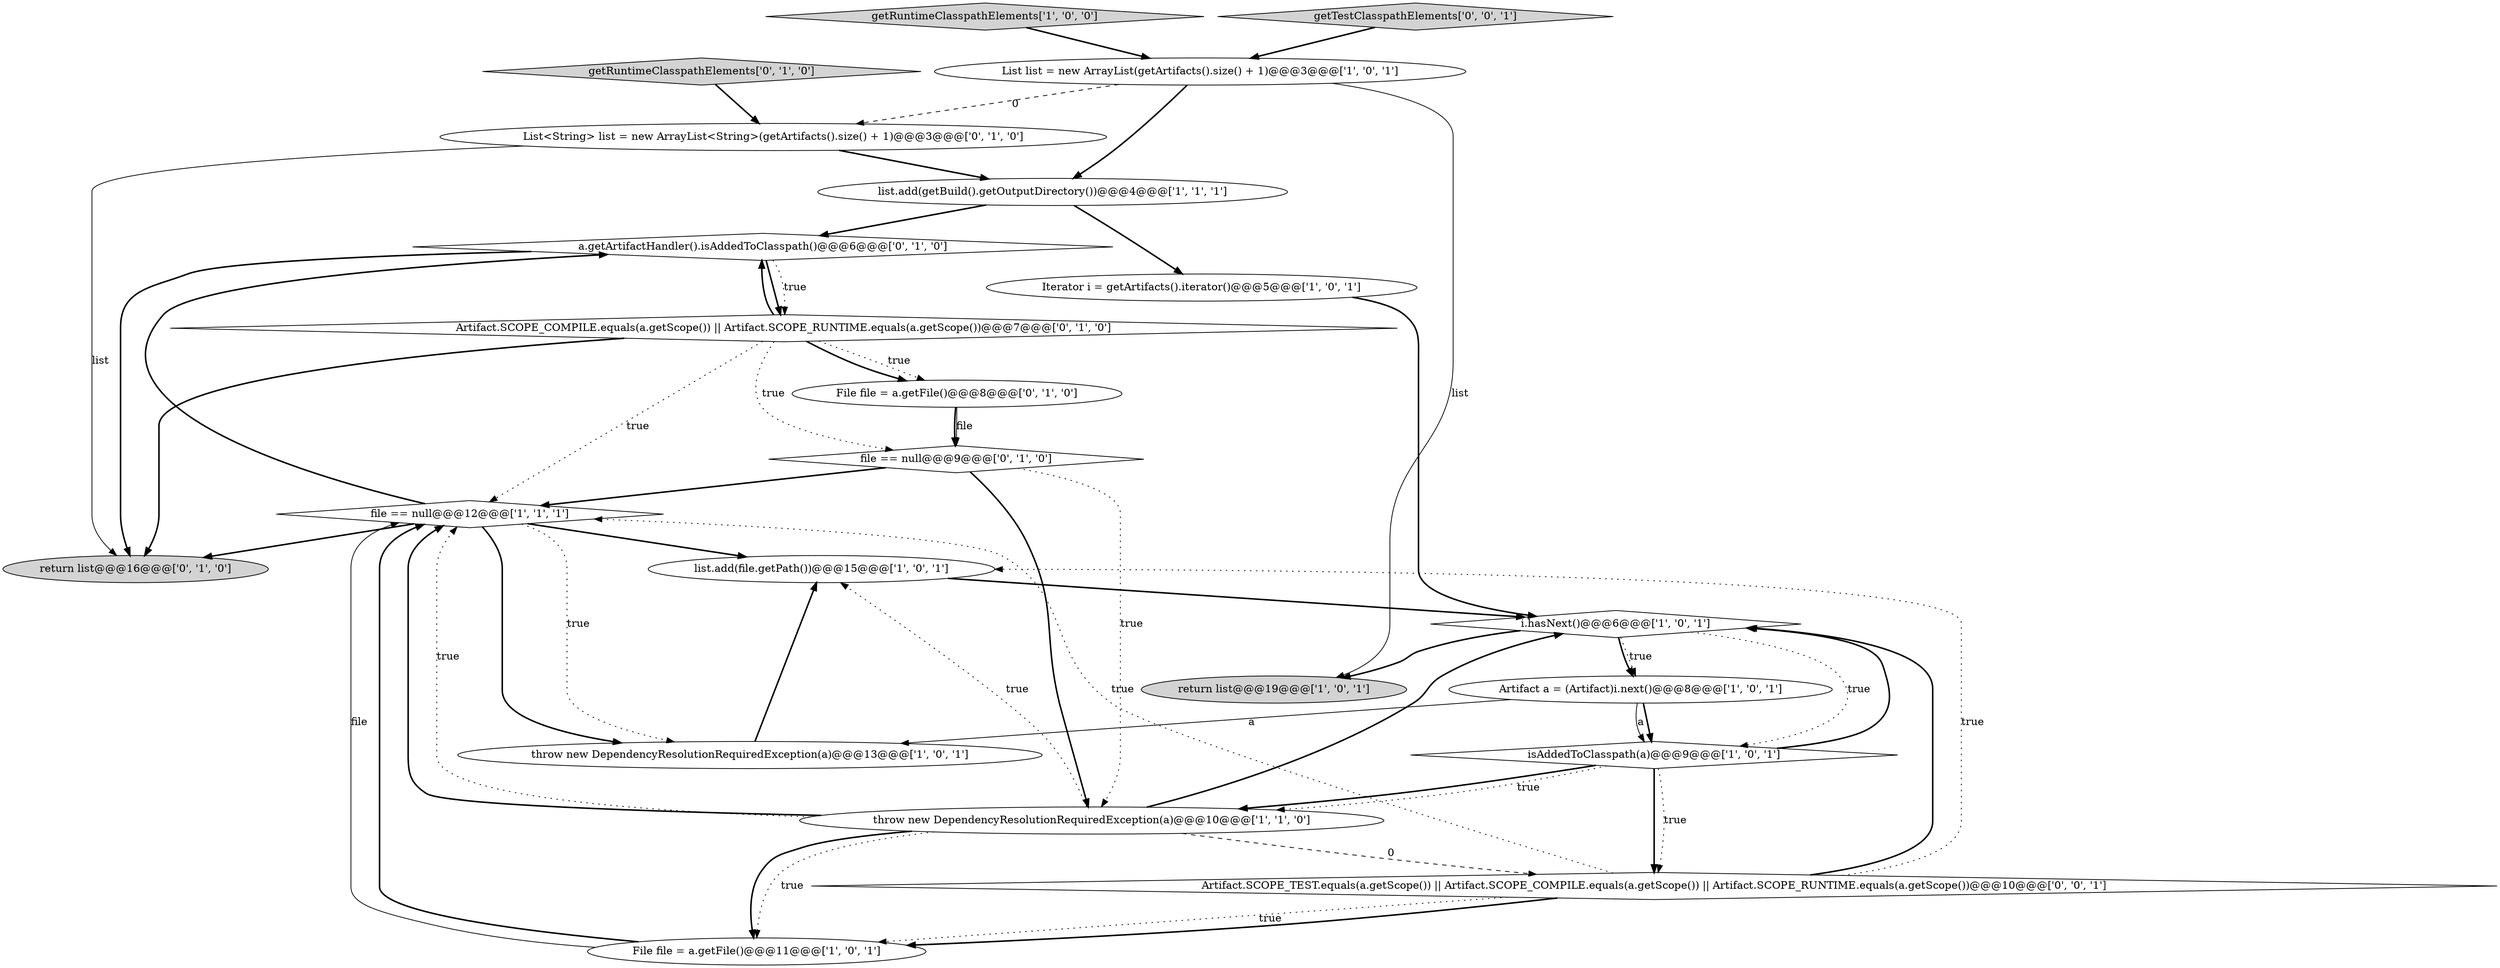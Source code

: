 digraph {
19 [style = filled, label = "a.getArtifactHandler().isAddedToClasspath()@@@6@@@['0', '1', '0']", fillcolor = white, shape = diamond image = "AAA0AAABBB2BBB"];
20 [style = filled, label = "Artifact.SCOPE_TEST.equals(a.getScope()) || Artifact.SCOPE_COMPILE.equals(a.getScope()) || Artifact.SCOPE_RUNTIME.equals(a.getScope())@@@10@@@['0', '0', '1']", fillcolor = white, shape = diamond image = "AAA0AAABBB3BBB"];
7 [style = filled, label = "isAddedToClasspath(a)@@@9@@@['1', '0', '1']", fillcolor = white, shape = diamond image = "AAA0AAABBB1BBB"];
16 [style = filled, label = "file == null@@@9@@@['0', '1', '0']", fillcolor = white, shape = diamond image = "AAA0AAABBB2BBB"];
6 [style = filled, label = "Artifact a = (Artifact)i.next()@@@8@@@['1', '0', '1']", fillcolor = white, shape = ellipse image = "AAA0AAABBB1BBB"];
8 [style = filled, label = "i.hasNext()@@@6@@@['1', '0', '1']", fillcolor = white, shape = diamond image = "AAA0AAABBB1BBB"];
1 [style = filled, label = "File file = a.getFile()@@@11@@@['1', '0', '1']", fillcolor = white, shape = ellipse image = "AAA0AAABBB1BBB"];
3 [style = filled, label = "List list = new ArrayList(getArtifacts().size() + 1)@@@3@@@['1', '0', '1']", fillcolor = white, shape = ellipse image = "AAA0AAABBB1BBB"];
13 [style = filled, label = "return list@@@16@@@['0', '1', '0']", fillcolor = lightgray, shape = ellipse image = "AAA0AAABBB2BBB"];
12 [style = filled, label = "return list@@@19@@@['1', '0', '1']", fillcolor = lightgray, shape = ellipse image = "AAA0AAABBB1BBB"];
17 [style = filled, label = "getRuntimeClasspathElements['0', '1', '0']", fillcolor = lightgray, shape = diamond image = "AAA0AAABBB2BBB"];
10 [style = filled, label = "list.add(getBuild().getOutputDirectory())@@@4@@@['1', '1', '1']", fillcolor = white, shape = ellipse image = "AAA0AAABBB1BBB"];
11 [style = filled, label = "file == null@@@12@@@['1', '1', '1']", fillcolor = white, shape = diamond image = "AAA0AAABBB1BBB"];
18 [style = filled, label = "File file = a.getFile()@@@8@@@['0', '1', '0']", fillcolor = white, shape = ellipse image = "AAA0AAABBB2BBB"];
4 [style = filled, label = "throw new DependencyResolutionRequiredException(a)@@@13@@@['1', '0', '1']", fillcolor = white, shape = ellipse image = "AAA0AAABBB1BBB"];
15 [style = filled, label = "Artifact.SCOPE_COMPILE.equals(a.getScope()) || Artifact.SCOPE_RUNTIME.equals(a.getScope())@@@7@@@['0', '1', '0']", fillcolor = white, shape = diamond image = "AAA0AAABBB2BBB"];
5 [style = filled, label = "getRuntimeClasspathElements['1', '0', '0']", fillcolor = lightgray, shape = diamond image = "AAA0AAABBB1BBB"];
14 [style = filled, label = "List<String> list = new ArrayList<String>(getArtifacts().size() + 1)@@@3@@@['0', '1', '0']", fillcolor = white, shape = ellipse image = "AAA1AAABBB2BBB"];
9 [style = filled, label = "Iterator i = getArtifacts().iterator()@@@5@@@['1', '0', '1']", fillcolor = white, shape = ellipse image = "AAA0AAABBB1BBB"];
0 [style = filled, label = "throw new DependencyResolutionRequiredException(a)@@@10@@@['1', '1', '0']", fillcolor = white, shape = ellipse image = "AAA0AAABBB1BBB"];
21 [style = filled, label = "getTestClasspathElements['0', '0', '1']", fillcolor = lightgray, shape = diamond image = "AAA0AAABBB3BBB"];
2 [style = filled, label = "list.add(file.getPath())@@@15@@@['1', '0', '1']", fillcolor = white, shape = ellipse image = "AAA0AAABBB1BBB"];
0->2 [style = dotted, label="true"];
20->1 [style = dotted, label="true"];
3->10 [style = bold, label=""];
11->4 [style = bold, label=""];
21->3 [style = bold, label=""];
0->1 [style = dotted, label="true"];
7->8 [style = bold, label=""];
8->12 [style = bold, label=""];
20->2 [style = dotted, label="true"];
15->18 [style = bold, label=""];
10->9 [style = bold, label=""];
8->6 [style = dotted, label="true"];
15->18 [style = dotted, label="true"];
19->15 [style = bold, label=""];
16->0 [style = bold, label=""];
15->19 [style = bold, label=""];
20->8 [style = bold, label=""];
15->11 [style = dotted, label="true"];
17->14 [style = bold, label=""];
18->16 [style = solid, label="file"];
0->8 [style = bold, label=""];
8->6 [style = bold, label=""];
3->14 [style = dashed, label="0"];
7->20 [style = bold, label=""];
8->7 [style = dotted, label="true"];
0->11 [style = bold, label=""];
0->20 [style = dashed, label="0"];
0->1 [style = bold, label=""];
11->2 [style = bold, label=""];
20->1 [style = bold, label=""];
19->13 [style = bold, label=""];
2->8 [style = bold, label=""];
10->19 [style = bold, label=""];
4->2 [style = bold, label=""];
1->11 [style = bold, label=""];
6->7 [style = solid, label="a"];
6->4 [style = solid, label="a"];
16->0 [style = dotted, label="true"];
11->19 [style = bold, label=""];
7->0 [style = bold, label=""];
19->15 [style = dotted, label="true"];
18->16 [style = bold, label=""];
15->13 [style = bold, label=""];
11->13 [style = bold, label=""];
0->11 [style = dotted, label="true"];
11->4 [style = dotted, label="true"];
15->16 [style = dotted, label="true"];
7->0 [style = dotted, label="true"];
14->13 [style = solid, label="list"];
5->3 [style = bold, label=""];
9->8 [style = bold, label=""];
6->7 [style = bold, label=""];
14->10 [style = bold, label=""];
16->11 [style = bold, label=""];
1->11 [style = solid, label="file"];
7->20 [style = dotted, label="true"];
3->12 [style = solid, label="list"];
20->11 [style = dotted, label="true"];
}
